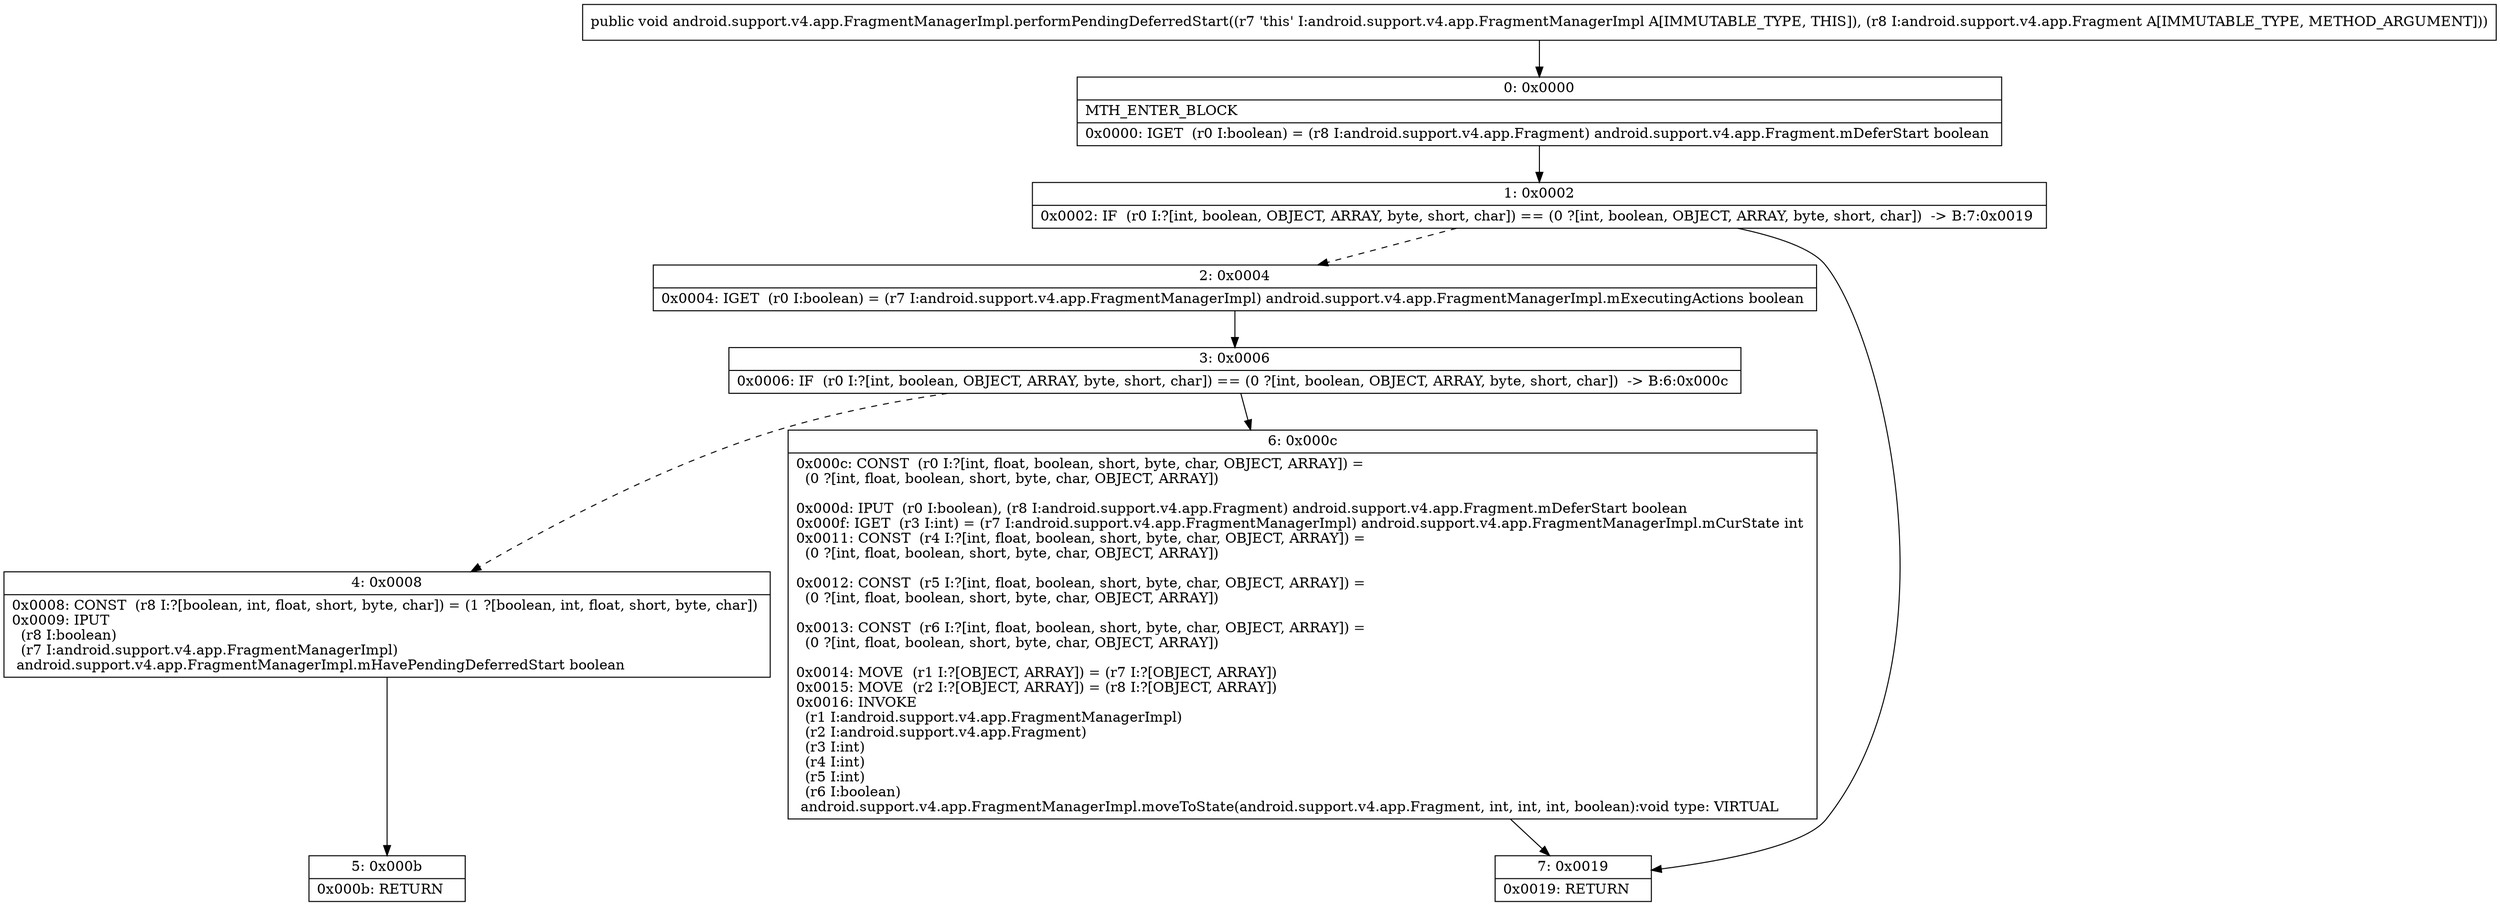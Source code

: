 digraph "CFG forandroid.support.v4.app.FragmentManagerImpl.performPendingDeferredStart(Landroid\/support\/v4\/app\/Fragment;)V" {
Node_0 [shape=record,label="{0\:\ 0x0000|MTH_ENTER_BLOCK\l|0x0000: IGET  (r0 I:boolean) = (r8 I:android.support.v4.app.Fragment) android.support.v4.app.Fragment.mDeferStart boolean \l}"];
Node_1 [shape=record,label="{1\:\ 0x0002|0x0002: IF  (r0 I:?[int, boolean, OBJECT, ARRAY, byte, short, char]) == (0 ?[int, boolean, OBJECT, ARRAY, byte, short, char])  \-\> B:7:0x0019 \l}"];
Node_2 [shape=record,label="{2\:\ 0x0004|0x0004: IGET  (r0 I:boolean) = (r7 I:android.support.v4.app.FragmentManagerImpl) android.support.v4.app.FragmentManagerImpl.mExecutingActions boolean \l}"];
Node_3 [shape=record,label="{3\:\ 0x0006|0x0006: IF  (r0 I:?[int, boolean, OBJECT, ARRAY, byte, short, char]) == (0 ?[int, boolean, OBJECT, ARRAY, byte, short, char])  \-\> B:6:0x000c \l}"];
Node_4 [shape=record,label="{4\:\ 0x0008|0x0008: CONST  (r8 I:?[boolean, int, float, short, byte, char]) = (1 ?[boolean, int, float, short, byte, char]) \l0x0009: IPUT  \l  (r8 I:boolean)\l  (r7 I:android.support.v4.app.FragmentManagerImpl)\l android.support.v4.app.FragmentManagerImpl.mHavePendingDeferredStart boolean \l}"];
Node_5 [shape=record,label="{5\:\ 0x000b|0x000b: RETURN   \l}"];
Node_6 [shape=record,label="{6\:\ 0x000c|0x000c: CONST  (r0 I:?[int, float, boolean, short, byte, char, OBJECT, ARRAY]) = \l  (0 ?[int, float, boolean, short, byte, char, OBJECT, ARRAY])\l \l0x000d: IPUT  (r0 I:boolean), (r8 I:android.support.v4.app.Fragment) android.support.v4.app.Fragment.mDeferStart boolean \l0x000f: IGET  (r3 I:int) = (r7 I:android.support.v4.app.FragmentManagerImpl) android.support.v4.app.FragmentManagerImpl.mCurState int \l0x0011: CONST  (r4 I:?[int, float, boolean, short, byte, char, OBJECT, ARRAY]) = \l  (0 ?[int, float, boolean, short, byte, char, OBJECT, ARRAY])\l \l0x0012: CONST  (r5 I:?[int, float, boolean, short, byte, char, OBJECT, ARRAY]) = \l  (0 ?[int, float, boolean, short, byte, char, OBJECT, ARRAY])\l \l0x0013: CONST  (r6 I:?[int, float, boolean, short, byte, char, OBJECT, ARRAY]) = \l  (0 ?[int, float, boolean, short, byte, char, OBJECT, ARRAY])\l \l0x0014: MOVE  (r1 I:?[OBJECT, ARRAY]) = (r7 I:?[OBJECT, ARRAY]) \l0x0015: MOVE  (r2 I:?[OBJECT, ARRAY]) = (r8 I:?[OBJECT, ARRAY]) \l0x0016: INVOKE  \l  (r1 I:android.support.v4.app.FragmentManagerImpl)\l  (r2 I:android.support.v4.app.Fragment)\l  (r3 I:int)\l  (r4 I:int)\l  (r5 I:int)\l  (r6 I:boolean)\l android.support.v4.app.FragmentManagerImpl.moveToState(android.support.v4.app.Fragment, int, int, int, boolean):void type: VIRTUAL \l}"];
Node_7 [shape=record,label="{7\:\ 0x0019|0x0019: RETURN   \l}"];
MethodNode[shape=record,label="{public void android.support.v4.app.FragmentManagerImpl.performPendingDeferredStart((r7 'this' I:android.support.v4.app.FragmentManagerImpl A[IMMUTABLE_TYPE, THIS]), (r8 I:android.support.v4.app.Fragment A[IMMUTABLE_TYPE, METHOD_ARGUMENT])) }"];
MethodNode -> Node_0;
Node_0 -> Node_1;
Node_1 -> Node_2[style=dashed];
Node_1 -> Node_7;
Node_2 -> Node_3;
Node_3 -> Node_4[style=dashed];
Node_3 -> Node_6;
Node_4 -> Node_5;
Node_6 -> Node_7;
}

